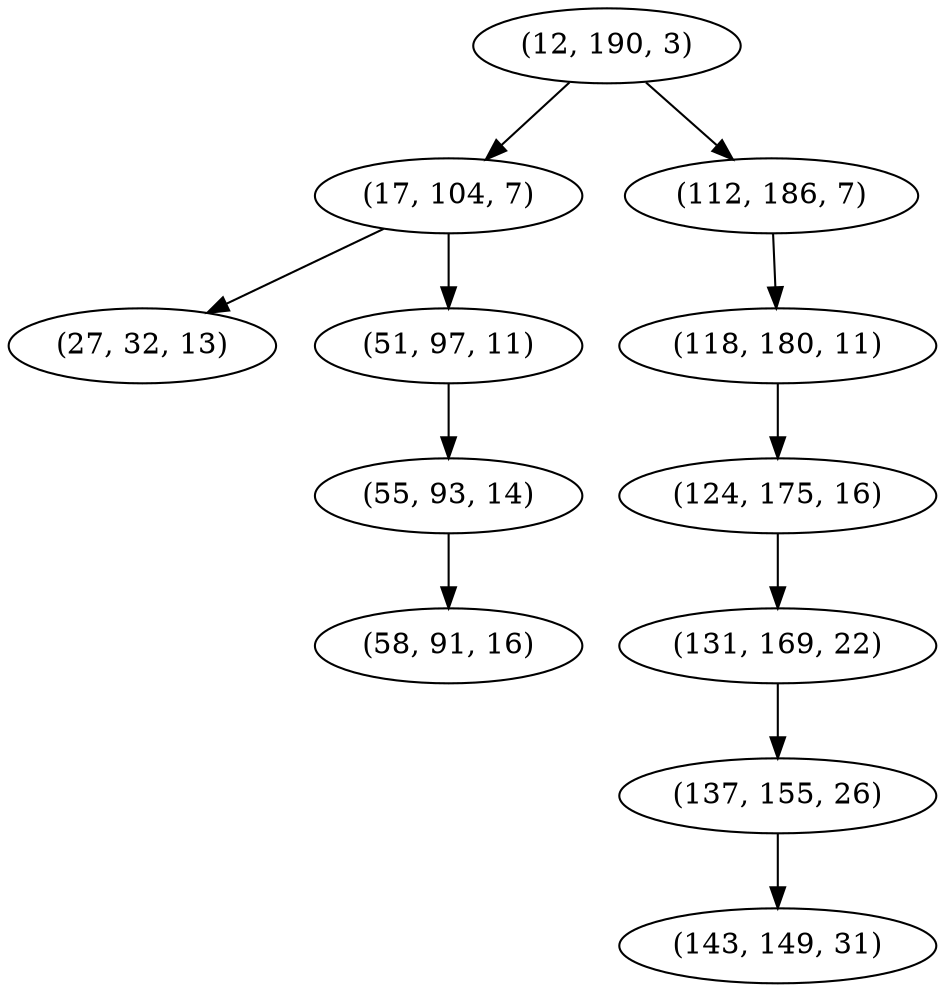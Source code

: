 digraph tree {
    "(12, 190, 3)";
    "(17, 104, 7)";
    "(27, 32, 13)";
    "(51, 97, 11)";
    "(55, 93, 14)";
    "(58, 91, 16)";
    "(112, 186, 7)";
    "(118, 180, 11)";
    "(124, 175, 16)";
    "(131, 169, 22)";
    "(137, 155, 26)";
    "(143, 149, 31)";
    "(12, 190, 3)" -> "(17, 104, 7)";
    "(12, 190, 3)" -> "(112, 186, 7)";
    "(17, 104, 7)" -> "(27, 32, 13)";
    "(17, 104, 7)" -> "(51, 97, 11)";
    "(51, 97, 11)" -> "(55, 93, 14)";
    "(55, 93, 14)" -> "(58, 91, 16)";
    "(112, 186, 7)" -> "(118, 180, 11)";
    "(118, 180, 11)" -> "(124, 175, 16)";
    "(124, 175, 16)" -> "(131, 169, 22)";
    "(131, 169, 22)" -> "(137, 155, 26)";
    "(137, 155, 26)" -> "(143, 149, 31)";
}
